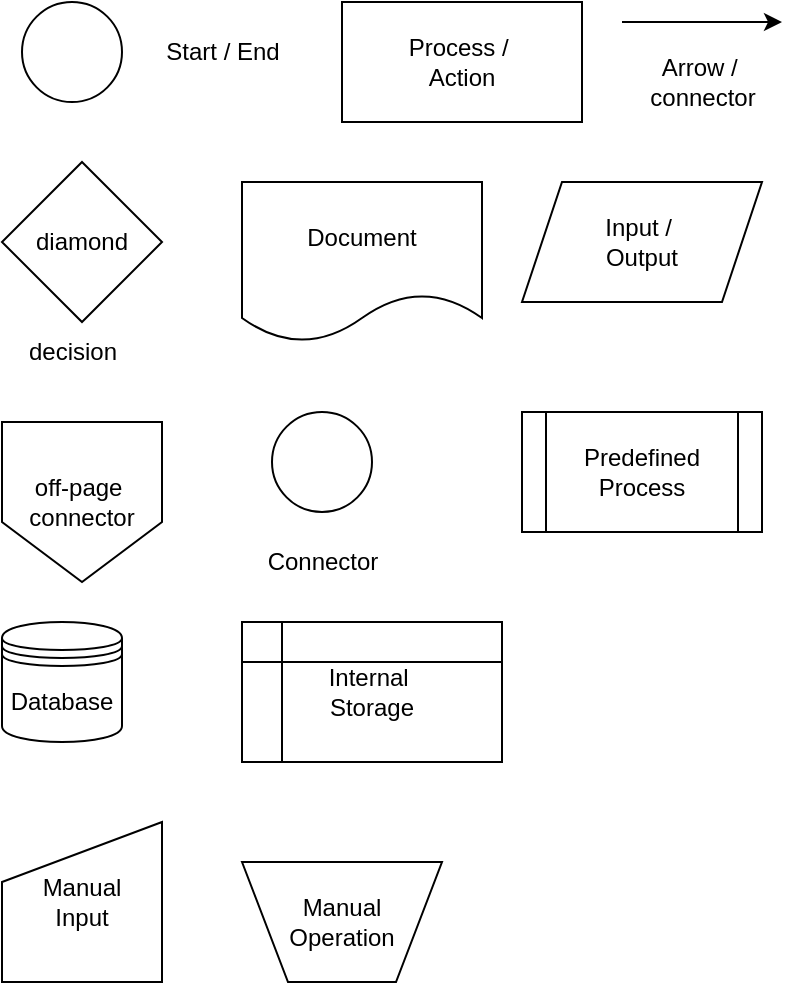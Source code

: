 <mxfile version="21.8.0" type="github">
  <diagram name="Page-1" id="kNBaUOQXtmwKGO3RzEcJ">
    <mxGraphModel dx="701" dy="651" grid="1" gridSize="10" guides="1" tooltips="1" connect="1" arrows="1" fold="1" page="1" pageScale="1" pageWidth="827" pageHeight="1169" math="0" shadow="0">
      <root>
        <mxCell id="0" />
        <mxCell id="1" parent="0" />
        <mxCell id="Zk8PVEsu03vUAG9jZj83-1" value="" style="ellipse;whiteSpace=wrap;html=1;aspect=fixed;" vertex="1" parent="1">
          <mxGeometry x="10" y="10" width="50" height="50" as="geometry" />
        </mxCell>
        <mxCell id="Zk8PVEsu03vUAG9jZj83-2" value="Start / End" style="text;html=1;align=center;verticalAlign=middle;resizable=0;points=[];autosize=1;strokeColor=none;fillColor=none;" vertex="1" parent="1">
          <mxGeometry x="70" y="20" width="80" height="30" as="geometry" />
        </mxCell>
        <mxCell id="Zk8PVEsu03vUAG9jZj83-3" value="Process /&amp;nbsp;&lt;br&gt;Action" style="rounded=0;whiteSpace=wrap;html=1;" vertex="1" parent="1">
          <mxGeometry x="170" y="10" width="120" height="60" as="geometry" />
        </mxCell>
        <mxCell id="Zk8PVEsu03vUAG9jZj83-6" value="" style="group" vertex="1" connectable="0" parent="1">
          <mxGeometry x="310" y="20" width="80" height="50" as="geometry" />
        </mxCell>
        <mxCell id="Zk8PVEsu03vUAG9jZj83-4" value="" style="endArrow=classic;html=1;rounded=0;" edge="1" parent="Zk8PVEsu03vUAG9jZj83-6">
          <mxGeometry width="50" height="50" relative="1" as="geometry">
            <mxPoint as="sourcePoint" />
            <mxPoint x="80" as="targetPoint" />
          </mxGeometry>
        </mxCell>
        <mxCell id="Zk8PVEsu03vUAG9jZj83-5" value="Arrow /&amp;nbsp;&lt;br&gt;connector" style="text;html=1;align=center;verticalAlign=middle;resizable=0;points=[];autosize=1;strokeColor=none;fillColor=none;" vertex="1" parent="Zk8PVEsu03vUAG9jZj83-6">
          <mxGeometry y="10" width="80" height="40" as="geometry" />
        </mxCell>
        <mxCell id="Zk8PVEsu03vUAG9jZj83-7" value="diamond" style="rhombus;whiteSpace=wrap;html=1;" vertex="1" parent="1">
          <mxGeometry y="90" width="80" height="80" as="geometry" />
        </mxCell>
        <mxCell id="Zk8PVEsu03vUAG9jZj83-8" value="decision" style="text;html=1;align=center;verticalAlign=middle;resizable=0;points=[];autosize=1;strokeColor=none;fillColor=none;" vertex="1" parent="1">
          <mxGeometry y="170" width="70" height="30" as="geometry" />
        </mxCell>
        <mxCell id="Zk8PVEsu03vUAG9jZj83-9" value="Document" style="shape=document;whiteSpace=wrap;html=1;boundedLbl=1;" vertex="1" parent="1">
          <mxGeometry x="120" y="100" width="120" height="80" as="geometry" />
        </mxCell>
        <mxCell id="Zk8PVEsu03vUAG9jZj83-10" value="Input /&amp;nbsp;&lt;br&gt;Output" style="shape=parallelogram;perimeter=parallelogramPerimeter;whiteSpace=wrap;html=1;fixedSize=1;" vertex="1" parent="1">
          <mxGeometry x="260" y="100" width="120" height="60" as="geometry" />
        </mxCell>
        <mxCell id="Zk8PVEsu03vUAG9jZj83-11" value="" style="ellipse;whiteSpace=wrap;html=1;aspect=fixed;" vertex="1" parent="1">
          <mxGeometry x="135" y="215" width="50" height="50" as="geometry" />
        </mxCell>
        <mxCell id="Zk8PVEsu03vUAG9jZj83-12" value="Connector" style="text;html=1;align=center;verticalAlign=middle;resizable=0;points=[];autosize=1;strokeColor=none;fillColor=none;" vertex="1" parent="1">
          <mxGeometry x="120" y="275" width="80" height="30" as="geometry" />
        </mxCell>
        <mxCell id="Zk8PVEsu03vUAG9jZj83-13" value="off-page&amp;nbsp;&lt;br&gt;connector" style="shape=offPageConnector;whiteSpace=wrap;html=1;" vertex="1" parent="1">
          <mxGeometry y="220" width="80" height="80" as="geometry" />
        </mxCell>
        <mxCell id="Zk8PVEsu03vUAG9jZj83-15" value="Database" style="shape=datastore;whiteSpace=wrap;html=1;" vertex="1" parent="1">
          <mxGeometry y="320" width="60" height="60" as="geometry" />
        </mxCell>
        <mxCell id="Zk8PVEsu03vUAG9jZj83-17" value="Internal&amp;nbsp;&lt;br&gt;Storage" style="shape=internalStorage;whiteSpace=wrap;html=1;backgroundOutline=1;" vertex="1" parent="1">
          <mxGeometry x="120" y="320" width="130" height="70" as="geometry" />
        </mxCell>
        <mxCell id="Zk8PVEsu03vUAG9jZj83-19" value="Predefined&lt;br&gt;Process" style="shape=process;whiteSpace=wrap;html=1;backgroundOutline=1;" vertex="1" parent="1">
          <mxGeometry x="260" y="215" width="120" height="60" as="geometry" />
        </mxCell>
        <mxCell id="Zk8PVEsu03vUAG9jZj83-21" value="Manual&lt;br&gt;Input" style="shape=manualInput;whiteSpace=wrap;html=1;" vertex="1" parent="1">
          <mxGeometry y="420" width="80" height="80" as="geometry" />
        </mxCell>
        <mxCell id="Zk8PVEsu03vUAG9jZj83-22" value="Manual&lt;br&gt;Operation" style="verticalLabelPosition=middle;verticalAlign=middle;html=1;shape=trapezoid;perimeter=trapezoidPerimeter;whiteSpace=wrap;size=0.23;arcSize=10;flipV=1;labelPosition=center;align=center;" vertex="1" parent="1">
          <mxGeometry x="120" y="440" width="100" height="60" as="geometry" />
        </mxCell>
      </root>
    </mxGraphModel>
  </diagram>
</mxfile>
